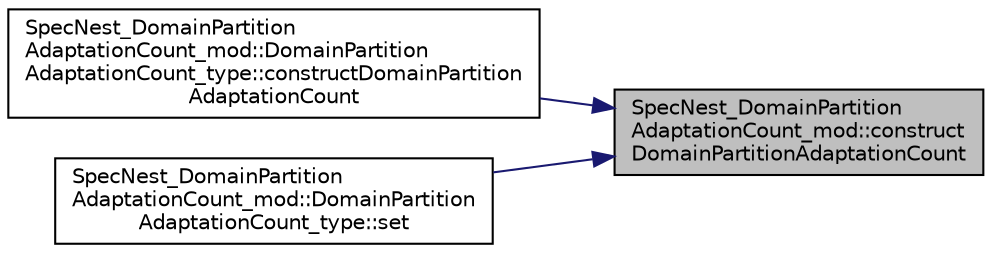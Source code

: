 digraph "SpecNest_DomainPartitionAdaptationCount_mod::constructDomainPartitionAdaptationCount"
{
 // LATEX_PDF_SIZE
  edge [fontname="Helvetica",fontsize="10",labelfontname="Helvetica",labelfontsize="10"];
  node [fontname="Helvetica",fontsize="10",shape=record];
  rankdir="RL";
  Node1 [label="SpecNest_DomainPartition\lAdaptationCount_mod::construct\lDomainPartitionAdaptationCount",height=0.2,width=0.4,color="black", fillcolor="grey75", style="filled", fontcolor="black",tooltip=" "];
  Node1 -> Node2 [dir="back",color="midnightblue",fontsize="10",style="solid"];
  Node2 [label="SpecNest_DomainPartition\lAdaptationCount_mod::DomainPartition\lAdaptationCount_type::constructDomainPartition\lAdaptationCount",height=0.2,width=0.4,color="black", fillcolor="white", style="filled",URL="$structSpecNest__DomainPartitionAdaptationCount__mod_1_1DomainPartitionAdaptationCount__type.html#a5364803a97d54f646650ad13a40f6a31",tooltip=" "];
  Node1 -> Node3 [dir="back",color="midnightblue",fontsize="10",style="solid"];
  Node3 [label="SpecNest_DomainPartition\lAdaptationCount_mod::DomainPartition\lAdaptationCount_type::set",height=0.2,width=0.4,color="black", fillcolor="white", style="filled",URL="$structSpecNest__DomainPartitionAdaptationCount__mod_1_1DomainPartitionAdaptationCount__type.html#ac08ca9568bc5cf0cb97f3db74733f749",tooltip=" "];
}
